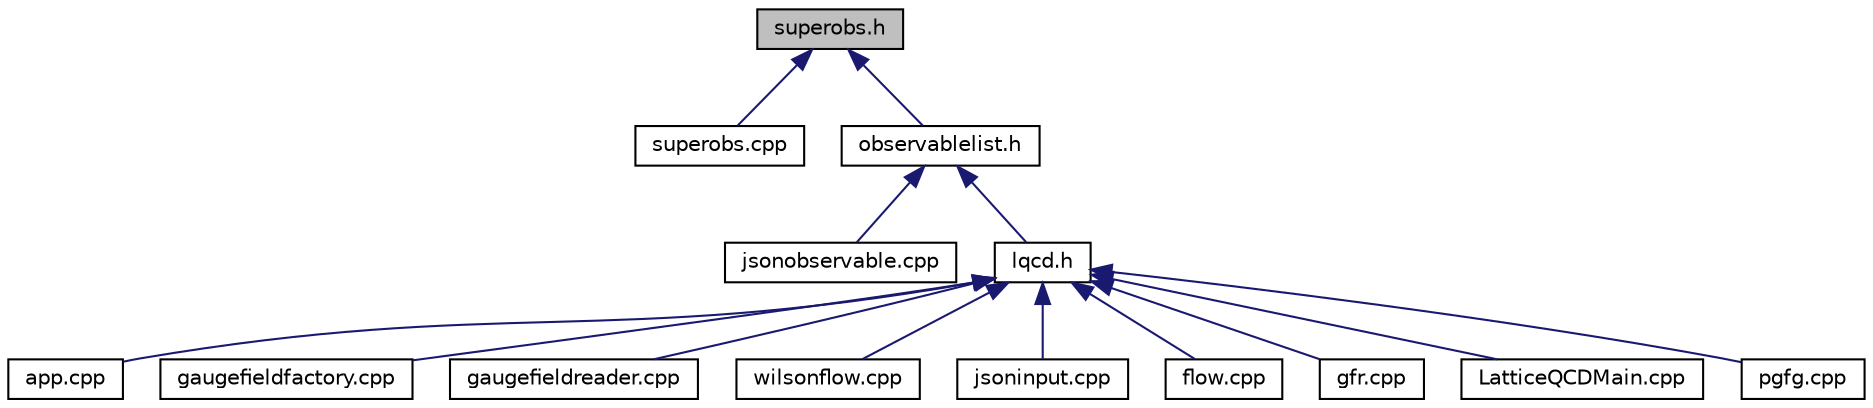 digraph "superobs.h"
{
 // INTERACTIVE_SVG=YES
  edge [fontname="Helvetica",fontsize="10",labelfontname="Helvetica",labelfontsize="10"];
  node [fontname="Helvetica",fontsize="10",shape=record];
  Node1 [label="superobs.h",height=0.2,width=0.4,color="black", fillcolor="grey75", style="filled", fontcolor="black"];
  Node1 -> Node2 [dir="back",color="midnightblue",fontsize="10",style="solid"];
  Node2 [label="superobs.cpp",height=0.2,width=0.4,color="black", fillcolor="white", style="filled",URL="$df/d69/superobs_8cpp_source.html"];
  Node1 -> Node3 [dir="back",color="midnightblue",fontsize="10",style="solid"];
  Node3 [label="observablelist.h",height=0.2,width=0.4,color="black", fillcolor="white", style="filled",URL="$da/d46/observablelist_8h.html",tooltip="Main include file for Observable derived classes. "];
  Node3 -> Node4 [dir="back",color="midnightblue",fontsize="10",style="solid"];
  Node4 [label="jsonobservable.cpp",height=0.2,width=0.4,color="black", fillcolor="white", style="filled",URL="$da/d8d/jsonobservable_8cpp_source.html"];
  Node3 -> Node5 [dir="back",color="midnightblue",fontsize="10",style="solid"];
  Node5 [label="lqcd.h",height=0.2,width=0.4,color="black", fillcolor="white", style="filled",URL="$d7/de6/lqcd_8h.html",tooltip="Main include file for all headers. "];
  Node5 -> Node6 [dir="back",color="midnightblue",fontsize="10",style="solid"];
  Node6 [label="app.cpp",height=0.2,width=0.4,color="black", fillcolor="white", style="filled",URL="$d5/df2/app_8cpp.html",tooltip="Contains the implementation of the App prototype class methods. "];
  Node5 -> Node7 [dir="back",color="midnightblue",fontsize="10",style="solid"];
  Node7 [label="gaugefieldfactory.cpp",height=0.2,width=0.4,color="black", fillcolor="white", style="filled",URL="$da/d93/gaugefieldfactory_8cpp.html",tooltip="Contains the implementation of the GaugeFieldFactory class methods. "];
  Node5 -> Node8 [dir="back",color="midnightblue",fontsize="10",style="solid"];
  Node8 [label="gaugefieldreader.cpp",height=0.2,width=0.4,color="black", fillcolor="white", style="filled",URL="$d8/d9a/gaugefieldreader_8cpp.html",tooltip="Contains the implementation of the GaugeFieldReader class methods. "];
  Node5 -> Node9 [dir="back",color="midnightblue",fontsize="10",style="solid"];
  Node9 [label="wilsonflow.cpp",height=0.2,width=0.4,color="black", fillcolor="white", style="filled",URL="$db/d0e/wilsonflow_8cpp.html",tooltip="Contains the implementation of the WilsonFlow class methods. "];
  Node5 -> Node10 [dir="back",color="midnightblue",fontsize="10",style="solid"];
  Node10 [label="jsoninput.cpp",height=0.2,width=0.4,color="black", fillcolor="white", style="filled",URL="$da/d6f/jsoninput_8cpp_source.html"];
  Node5 -> Node11 [dir="back",color="midnightblue",fontsize="10",style="solid"];
  Node11 [label="flow.cpp",height=0.2,width=0.4,color="black", fillcolor="white", style="filled",URL="$d5/d89/flow_8cpp_source.html"];
  Node5 -> Node12 [dir="back",color="midnightblue",fontsize="10",style="solid"];
  Node12 [label="gfr.cpp",height=0.2,width=0.4,color="black", fillcolor="white", style="filled",URL="$db/d36/gfr_8cpp_source.html"];
  Node5 -> Node13 [dir="back",color="midnightblue",fontsize="10",style="solid"];
  Node13 [label="LatticeQCDMain.cpp",height=0.2,width=0.4,color="black", fillcolor="white", style="filled",URL="$dd/dc4/LatticeQCDMain_8cpp_source.html"];
  Node5 -> Node14 [dir="back",color="midnightblue",fontsize="10",style="solid"];
  Node14 [label="pgfg.cpp",height=0.2,width=0.4,color="black", fillcolor="white", style="filled",URL="$d5/d04/pgfg_8cpp_source.html"];
}
